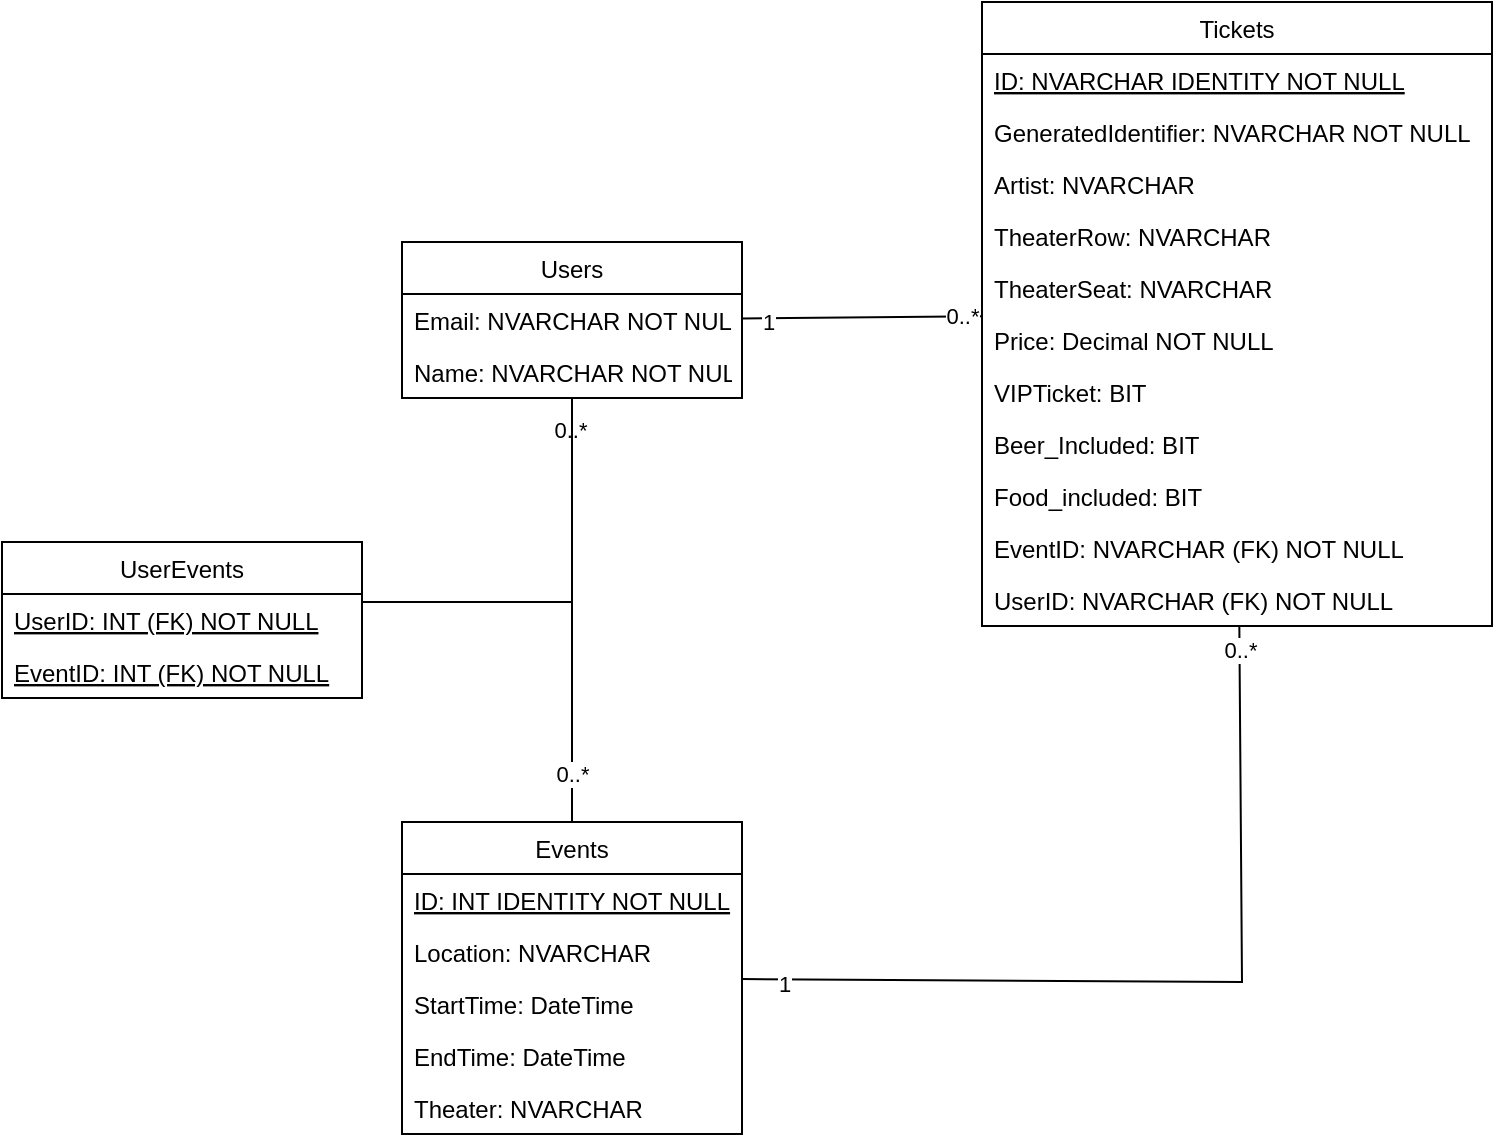 <mxfile version="16.6.2" type="device"><diagram id="jN_RD_DC8XqaBYlrX2YN" name="Page-1"><mxGraphModel dx="1422" dy="794" grid="1" gridSize="10" guides="1" tooltips="1" connect="1" arrows="1" fold="1" page="1" pageScale="1" pageWidth="850" pageHeight="1100" math="0" shadow="0"><root><mxCell id="0"/><mxCell id="1" parent="0"/><mxCell id="sChIX_8xpsF-xrnDhFPS-10" value="Users" style="swimlane;fontStyle=0;childLayout=stackLayout;horizontal=1;startSize=26;fillColor=none;horizontalStack=0;resizeParent=1;resizeParentMax=0;resizeLast=0;collapsible=1;marginBottom=0;" vertex="1" parent="1"><mxGeometry x="270" y="200" width="170" height="78" as="geometry"/></mxCell><mxCell id="sChIX_8xpsF-xrnDhFPS-53" value="Email: NVARCHAR NOT NULL" style="text;strokeColor=none;fillColor=none;align=left;verticalAlign=top;spacingLeft=4;spacingRight=4;overflow=hidden;rotatable=0;points=[[0,0.5],[1,0.5]];portConstraint=eastwest;" vertex="1" parent="sChIX_8xpsF-xrnDhFPS-10"><mxGeometry y="26" width="170" height="26" as="geometry"/></mxCell><mxCell id="sChIX_8xpsF-xrnDhFPS-13" value="Name: NVARCHAR NOT NULL" style="text;strokeColor=none;fillColor=none;align=left;verticalAlign=top;spacingLeft=4;spacingRight=4;overflow=hidden;rotatable=0;points=[[0,0.5],[1,0.5]];portConstraint=eastwest;" vertex="1" parent="sChIX_8xpsF-xrnDhFPS-10"><mxGeometry y="52" width="170" height="26" as="geometry"/></mxCell><mxCell id="sChIX_8xpsF-xrnDhFPS-14" value="Tickets" style="swimlane;fontStyle=0;childLayout=stackLayout;horizontal=1;startSize=26;fillColor=none;horizontalStack=0;resizeParent=1;resizeParentMax=0;resizeLast=0;collapsible=1;marginBottom=0;" vertex="1" parent="1"><mxGeometry x="560" y="80" width="255" height="312" as="geometry"/></mxCell><mxCell id="sChIX_8xpsF-xrnDhFPS-55" value="ID: NVARCHAR IDENTITY NOT NULL" style="text;strokeColor=none;fillColor=none;align=left;verticalAlign=top;spacingLeft=4;spacingRight=4;overflow=hidden;rotatable=0;points=[[0,0.5],[1,0.5]];portConstraint=eastwest;fontStyle=4" vertex="1" parent="sChIX_8xpsF-xrnDhFPS-14"><mxGeometry y="26" width="255" height="26" as="geometry"/></mxCell><mxCell id="sChIX_8xpsF-xrnDhFPS-57" value="GeneratedIdentifier: NVARCHAR NOT NULL" style="text;strokeColor=none;fillColor=none;align=left;verticalAlign=top;spacingLeft=4;spacingRight=4;overflow=hidden;rotatable=0;points=[[0,0.5],[1,0.5]];portConstraint=eastwest;" vertex="1" parent="sChIX_8xpsF-xrnDhFPS-14"><mxGeometry y="52" width="255" height="26" as="geometry"/></mxCell><mxCell id="sChIX_8xpsF-xrnDhFPS-36" value="Artist: NVARCHAR" style="text;strokeColor=none;fillColor=none;align=left;verticalAlign=top;spacingLeft=4;spacingRight=4;overflow=hidden;rotatable=0;points=[[0,0.5],[1,0.5]];portConstraint=eastwest;" vertex="1" parent="sChIX_8xpsF-xrnDhFPS-14"><mxGeometry y="78" width="255" height="26" as="geometry"/></mxCell><mxCell id="sChIX_8xpsF-xrnDhFPS-47" value="TheaterRow: NVARCHAR" style="text;strokeColor=none;fillColor=none;align=left;verticalAlign=top;spacingLeft=4;spacingRight=4;overflow=hidden;rotatable=0;points=[[0,0.5],[1,0.5]];portConstraint=eastwest;" vertex="1" parent="sChIX_8xpsF-xrnDhFPS-14"><mxGeometry y="104" width="255" height="26" as="geometry"/></mxCell><mxCell id="sChIX_8xpsF-xrnDhFPS-48" value="TheaterSeat: NVARCHAR" style="text;strokeColor=none;fillColor=none;align=left;verticalAlign=top;spacingLeft=4;spacingRight=4;overflow=hidden;rotatable=0;points=[[0,0.5],[1,0.5]];portConstraint=eastwest;" vertex="1" parent="sChIX_8xpsF-xrnDhFPS-14"><mxGeometry y="130" width="255" height="26" as="geometry"/></mxCell><mxCell id="sChIX_8xpsF-xrnDhFPS-49" value="Price: Decimal NOT NULL" style="text;strokeColor=none;fillColor=none;align=left;verticalAlign=top;spacingLeft=4;spacingRight=4;overflow=hidden;rotatable=0;points=[[0,0.5],[1,0.5]];portConstraint=eastwest;" vertex="1" parent="sChIX_8xpsF-xrnDhFPS-14"><mxGeometry y="156" width="255" height="26" as="geometry"/></mxCell><mxCell id="sChIX_8xpsF-xrnDhFPS-50" value="VIPTicket: BIT" style="text;strokeColor=none;fillColor=none;align=left;verticalAlign=top;spacingLeft=4;spacingRight=4;overflow=hidden;rotatable=0;points=[[0,0.5],[1,0.5]];portConstraint=eastwest;" vertex="1" parent="sChIX_8xpsF-xrnDhFPS-14"><mxGeometry y="182" width="255" height="26" as="geometry"/></mxCell><mxCell id="sChIX_8xpsF-xrnDhFPS-51" value="Beer_Included: BIT" style="text;strokeColor=none;fillColor=none;align=left;verticalAlign=top;spacingLeft=4;spacingRight=4;overflow=hidden;rotatable=0;points=[[0,0.5],[1,0.5]];portConstraint=eastwest;" vertex="1" parent="sChIX_8xpsF-xrnDhFPS-14"><mxGeometry y="208" width="255" height="26" as="geometry"/></mxCell><mxCell id="sChIX_8xpsF-xrnDhFPS-52" value="Food_included: BIT" style="text;strokeColor=none;fillColor=none;align=left;verticalAlign=top;spacingLeft=4;spacingRight=4;overflow=hidden;rotatable=0;points=[[0,0.5],[1,0.5]];portConstraint=eastwest;" vertex="1" parent="sChIX_8xpsF-xrnDhFPS-14"><mxGeometry y="234" width="255" height="26" as="geometry"/></mxCell><mxCell id="sChIX_8xpsF-xrnDhFPS-56" value="EventID: NVARCHAR (FK) NOT NULL" style="text;strokeColor=none;fillColor=none;align=left;verticalAlign=top;spacingLeft=4;spacingRight=4;overflow=hidden;rotatable=0;points=[[0,0.5],[1,0.5]];portConstraint=eastwest;" vertex="1" parent="sChIX_8xpsF-xrnDhFPS-14"><mxGeometry y="260" width="255" height="26" as="geometry"/></mxCell><mxCell id="sChIX_8xpsF-xrnDhFPS-58" value="UserID: NVARCHAR (FK) NOT NULL" style="text;strokeColor=none;fillColor=none;align=left;verticalAlign=top;spacingLeft=4;spacingRight=4;overflow=hidden;rotatable=0;points=[[0,0.5],[1,0.5]];portConstraint=eastwest;" vertex="1" parent="sChIX_8xpsF-xrnDhFPS-14"><mxGeometry y="286" width="255" height="26" as="geometry"/></mxCell><mxCell id="sChIX_8xpsF-xrnDhFPS-18" value="Events" style="swimlane;fontStyle=0;childLayout=stackLayout;horizontal=1;startSize=26;fillColor=none;horizontalStack=0;resizeParent=1;resizeParentMax=0;resizeLast=0;collapsible=1;marginBottom=0;" vertex="1" parent="1"><mxGeometry x="270" y="490" width="170" height="156" as="geometry"/></mxCell><mxCell id="sChIX_8xpsF-xrnDhFPS-21" value="ID: INT IDENTITY NOT NULL" style="text;strokeColor=none;fillColor=none;align=left;verticalAlign=top;spacingLeft=4;spacingRight=4;overflow=hidden;rotatable=0;points=[[0,0.5],[1,0.5]];portConstraint=eastwest;fontStyle=4" vertex="1" parent="sChIX_8xpsF-xrnDhFPS-18"><mxGeometry y="26" width="170" height="26" as="geometry"/></mxCell><mxCell id="sChIX_8xpsF-xrnDhFPS-35" value="Location: NVARCHAR" style="text;strokeColor=none;fillColor=none;align=left;verticalAlign=top;spacingLeft=4;spacingRight=4;overflow=hidden;rotatable=0;points=[[0,0.5],[1,0.5]];portConstraint=eastwest;" vertex="1" parent="sChIX_8xpsF-xrnDhFPS-18"><mxGeometry y="52" width="170" height="26" as="geometry"/></mxCell><mxCell id="sChIX_8xpsF-xrnDhFPS-37" value="StartTime: DateTime" style="text;strokeColor=none;fillColor=none;align=left;verticalAlign=top;spacingLeft=4;spacingRight=4;overflow=hidden;rotatable=0;points=[[0,0.5],[1,0.5]];portConstraint=eastwest;" vertex="1" parent="sChIX_8xpsF-xrnDhFPS-18"><mxGeometry y="78" width="170" height="26" as="geometry"/></mxCell><mxCell id="sChIX_8xpsF-xrnDhFPS-45" value="EndTime: DateTime" style="text;strokeColor=none;fillColor=none;align=left;verticalAlign=top;spacingLeft=4;spacingRight=4;overflow=hidden;rotatable=0;points=[[0,0.5],[1,0.5]];portConstraint=eastwest;" vertex="1" parent="sChIX_8xpsF-xrnDhFPS-18"><mxGeometry y="104" width="170" height="26" as="geometry"/></mxCell><mxCell id="sChIX_8xpsF-xrnDhFPS-46" value="Theater: NVARCHAR" style="text;strokeColor=none;fillColor=none;align=left;verticalAlign=top;spacingLeft=4;spacingRight=4;overflow=hidden;rotatable=0;points=[[0,0.5],[1,0.5]];portConstraint=eastwest;" vertex="1" parent="sChIX_8xpsF-xrnDhFPS-18"><mxGeometry y="130" width="170" height="26" as="geometry"/></mxCell><mxCell id="sChIX_8xpsF-xrnDhFPS-22" value="UserEvents" style="swimlane;fontStyle=0;childLayout=stackLayout;horizontal=1;startSize=26;fillColor=none;horizontalStack=0;resizeParent=1;resizeParentMax=0;resizeLast=0;collapsible=1;marginBottom=0;" vertex="1" parent="1"><mxGeometry x="70" y="350" width="180" height="78" as="geometry"/></mxCell><mxCell id="sChIX_8xpsF-xrnDhFPS-24" value="UserID: INT (FK) NOT NULL" style="text;strokeColor=none;fillColor=none;align=left;verticalAlign=top;spacingLeft=4;spacingRight=4;overflow=hidden;rotatable=0;points=[[0,0.5],[1,0.5]];portConstraint=eastwest;fontStyle=4" vertex="1" parent="sChIX_8xpsF-xrnDhFPS-22"><mxGeometry y="26" width="180" height="26" as="geometry"/></mxCell><mxCell id="sChIX_8xpsF-xrnDhFPS-62" value="EventID: INT (FK) NOT NULL" style="text;strokeColor=none;fillColor=none;align=left;verticalAlign=top;spacingLeft=4;spacingRight=4;overflow=hidden;rotatable=0;points=[[0,0.5],[1,0.5]];portConstraint=eastwest;fontStyle=4" vertex="1" parent="sChIX_8xpsF-xrnDhFPS-22"><mxGeometry y="52" width="180" height="26" as="geometry"/></mxCell><mxCell id="sChIX_8xpsF-xrnDhFPS-27" value="" style="endArrow=none;html=1;rounded=0;" edge="1" parent="1" source="sChIX_8xpsF-xrnDhFPS-18" target="sChIX_8xpsF-xrnDhFPS-14"><mxGeometry width="50" height="50" relative="1" as="geometry"><mxPoint x="697" y="439" as="sourcePoint"/><mxPoint x="722.903" y="520" as="targetPoint"/><Array as="points"><mxPoint x="690" y="570"/></Array></mxGeometry></mxCell><mxCell id="sChIX_8xpsF-xrnDhFPS-28" value="1" style="edgeLabel;html=1;align=center;verticalAlign=middle;resizable=0;points=[];" vertex="1" connectable="0" parent="sChIX_8xpsF-xrnDhFPS-27"><mxGeometry x="-0.903" y="-2" relative="1" as="geometry"><mxPoint as="offset"/></mxGeometry></mxCell><mxCell id="sChIX_8xpsF-xrnDhFPS-29" value="0..*" style="edgeLabel;html=1;align=center;verticalAlign=middle;resizable=0;points=[];" vertex="1" connectable="0" parent="sChIX_8xpsF-xrnDhFPS-27"><mxGeometry x="0.943" relative="1" as="geometry"><mxPoint as="offset"/></mxGeometry></mxCell><mxCell id="sChIX_8xpsF-xrnDhFPS-30" value="" style="endArrow=none;html=1;rounded=0;" edge="1" parent="1" source="sChIX_8xpsF-xrnDhFPS-18" target="sChIX_8xpsF-xrnDhFPS-10"><mxGeometry width="50" height="50" relative="1" as="geometry"><mxPoint x="360" y="419" as="sourcePoint"/><mxPoint x="410" y="369" as="targetPoint"/></mxGeometry></mxCell><mxCell id="sChIX_8xpsF-xrnDhFPS-31" value="0..*" style="edgeLabel;html=1;align=center;verticalAlign=middle;resizable=0;points=[];" vertex="1" connectable="0" parent="sChIX_8xpsF-xrnDhFPS-30"><mxGeometry x="0.85" y="1" relative="1" as="geometry"><mxPoint as="offset"/></mxGeometry></mxCell><mxCell id="sChIX_8xpsF-xrnDhFPS-32" value="0..*" style="edgeLabel;html=1;align=center;verticalAlign=middle;resizable=0;points=[];" vertex="1" connectable="0" parent="sChIX_8xpsF-xrnDhFPS-30"><mxGeometry x="-0.774" relative="1" as="geometry"><mxPoint as="offset"/></mxGeometry></mxCell><mxCell id="sChIX_8xpsF-xrnDhFPS-33" value="" style="endArrow=none;html=1;rounded=0;exitX=1;exitY=0.385;exitDx=0;exitDy=0;exitPerimeter=0;" edge="1" parent="1" source="sChIX_8xpsF-xrnDhFPS-22" target="sChIX_8xpsF-xrnDhFPS-10"><mxGeometry width="50" height="50" relative="1" as="geometry"><mxPoint x="300" y="395" as="sourcePoint"/><mxPoint x="360" y="389" as="targetPoint"/><Array as="points"><mxPoint x="355" y="380"/></Array></mxGeometry></mxCell><mxCell id="sChIX_8xpsF-xrnDhFPS-59" value="" style="endArrow=none;html=1;rounded=0;" edge="1" parent="1" source="sChIX_8xpsF-xrnDhFPS-10" target="sChIX_8xpsF-xrnDhFPS-14"><mxGeometry width="50" height="50" relative="1" as="geometry"><mxPoint x="490" y="300" as="sourcePoint"/><mxPoint x="510" y="130" as="targetPoint"/></mxGeometry></mxCell><mxCell id="sChIX_8xpsF-xrnDhFPS-60" value="1" style="edgeLabel;html=1;align=center;verticalAlign=middle;resizable=0;points=[];" vertex="1" connectable="0" parent="sChIX_8xpsF-xrnDhFPS-59"><mxGeometry x="-0.787" y="-2" relative="1" as="geometry"><mxPoint as="offset"/></mxGeometry></mxCell><mxCell id="sChIX_8xpsF-xrnDhFPS-61" value="0..*" style="edgeLabel;html=1;align=center;verticalAlign=middle;resizable=0;points=[];" vertex="1" connectable="0" parent="sChIX_8xpsF-xrnDhFPS-59"><mxGeometry x="0.827" relative="1" as="geometry"><mxPoint as="offset"/></mxGeometry></mxCell></root></mxGraphModel></diagram></mxfile>